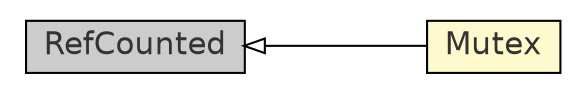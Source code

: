 #!/usr/local/bin/dot
#
# Class diagram 
# Generated by UmlGraph version 4.8 (http://www.spinellis.gr/sw/umlgraph)
#

digraph G {
	edge [fontname="Helvetica",fontsize=10,labelfontname="Helvetica",labelfontsize=10];
	node [fontname="Helvetica",fontsize=10,shape=plaintext];
	rankdir=LR;
	ranksep=1;
	// com.xuggle.ferry.Mutex
	c2180 [label=<<table border="0" cellborder="1" cellspacing="0" cellpadding="2" port="p" bgcolor="lemonChiffon" href="./Mutex.html">
		<tr><td><table border="0" cellspacing="0" cellpadding="1">
			<tr><td> Mutex </td></tr>
		</table></td></tr>
		</table>>, fontname="Helvetica", fontcolor="grey20", fontsize=15.0];
	// com.xuggle.ferry.RefCounted
	c2182 [label=<<table border="0" cellborder="1" cellspacing="0" cellpadding="2" port="p" bgcolor="grey80" href="./RefCounted.html">
		<tr><td><table border="0" cellspacing="0" cellpadding="1">
			<tr><td> RefCounted </td></tr>
		</table></td></tr>
		</table>>, fontname="Helvetica", fontcolor="grey20", fontsize=15.0];
	//com.xuggle.ferry.Mutex extends com.xuggle.ferry.RefCounted
	c2182:p -> c2180:p [dir=back,arrowtail=empty];
}

